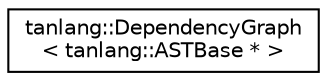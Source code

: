 digraph "Graphical Class Hierarchy"
{
 // LATEX_PDF_SIZE
  edge [fontname="Helvetica",fontsize="10",labelfontname="Helvetica",labelfontsize="10"];
  node [fontname="Helvetica",fontsize="10",shape=record];
  rankdir="LR";
  Node0 [label="tanlang::DependencyGraph\l\< tanlang::ASTBase * \>",height=0.2,width=0.4,color="black", fillcolor="white", style="filled",URL="$classtanlang_1_1DependencyGraph.html",tooltip=" "];
}
